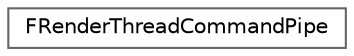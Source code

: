 digraph "Graphical Class Hierarchy"
{
 // INTERACTIVE_SVG=YES
 // LATEX_PDF_SIZE
  bgcolor="transparent";
  edge [fontname=Helvetica,fontsize=10,labelfontname=Helvetica,labelfontsize=10];
  node [fontname=Helvetica,fontsize=10,shape=box,height=0.2,width=0.4];
  rankdir="LR";
  Node0 [id="Node000000",label="FRenderThreadCommandPipe",height=0.2,width=0.4,color="grey40", fillcolor="white", style="filled",URL="$db/d2c/classFRenderThreadCommandPipe.html",tooltip=" "];
}
